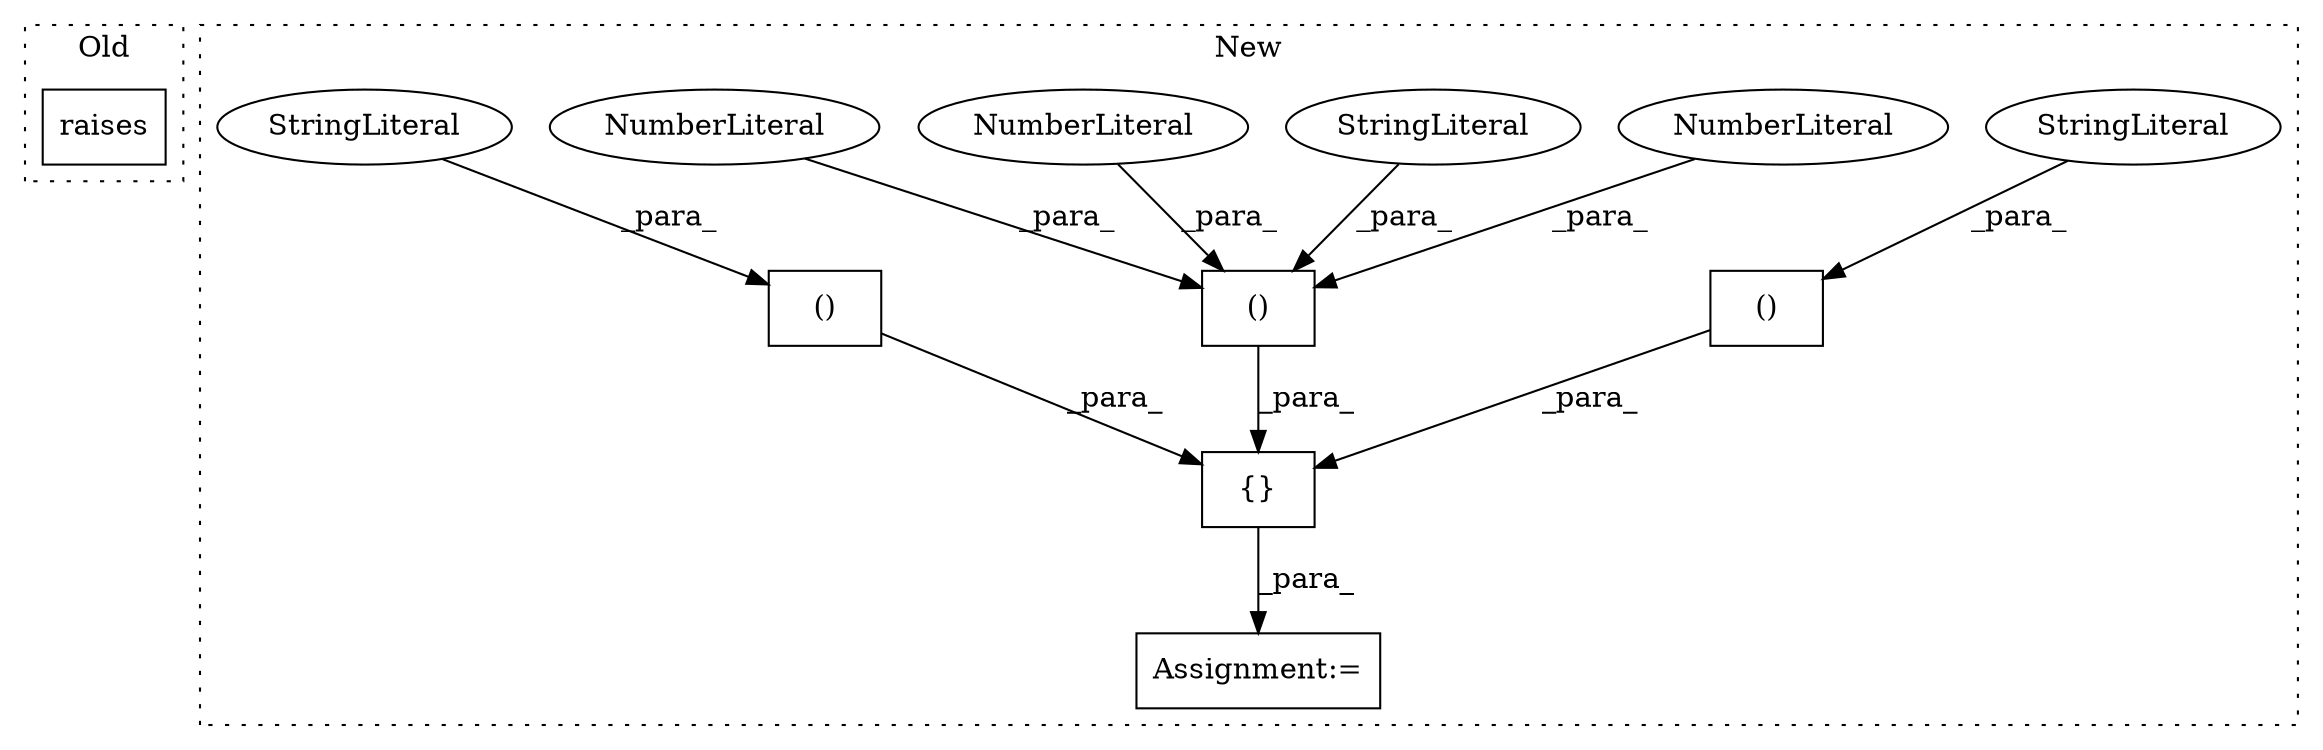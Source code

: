 digraph G {
subgraph cluster0 {
1 [label="raises" a="32" s="42807,42824" l="7,1" shape="box"];
label = "Old";
style="dotted";
}
subgraph cluster1 {
2 [label="()" a="106" s="40561" l="164" shape="box"];
3 [label="Assignment:=" a="7" s="40231,40901" l="110,2" shape="box"];
4 [label="StringLiteral" a="45" s="40709" l="16" shape="ellipse"];
5 [label="()" a="106" s="40386" l="164" shape="box"];
6 [label="{}" a="4" s="40376,40899" l="10,2" shape="box"];
7 [label="StringLiteral" a="45" s="40534" l="16" shape="ellipse"];
8 [label="NumberLiteral" a="34" s="40618" l="1" shape="ellipse"];
9 [label="NumberLiteral" a="34" s="40590" l="1" shape="ellipse"];
10 [label="()" a="106" s="40736" l="163" shape="box"];
11 [label="NumberLiteral" a="34" s="40576" l="1" shape="ellipse"];
12 [label="StringLiteral" a="45" s="40884" l="15" shape="ellipse"];
label = "New";
style="dotted";
}
2 -> 6 [label="_para_"];
4 -> 2 [label="_para_"];
5 -> 6 [label="_para_"];
6 -> 3 [label="_para_"];
7 -> 5 [label="_para_"];
8 -> 2 [label="_para_"];
9 -> 2 [label="_para_"];
10 -> 6 [label="_para_"];
11 -> 2 [label="_para_"];
12 -> 10 [label="_para_"];
}
